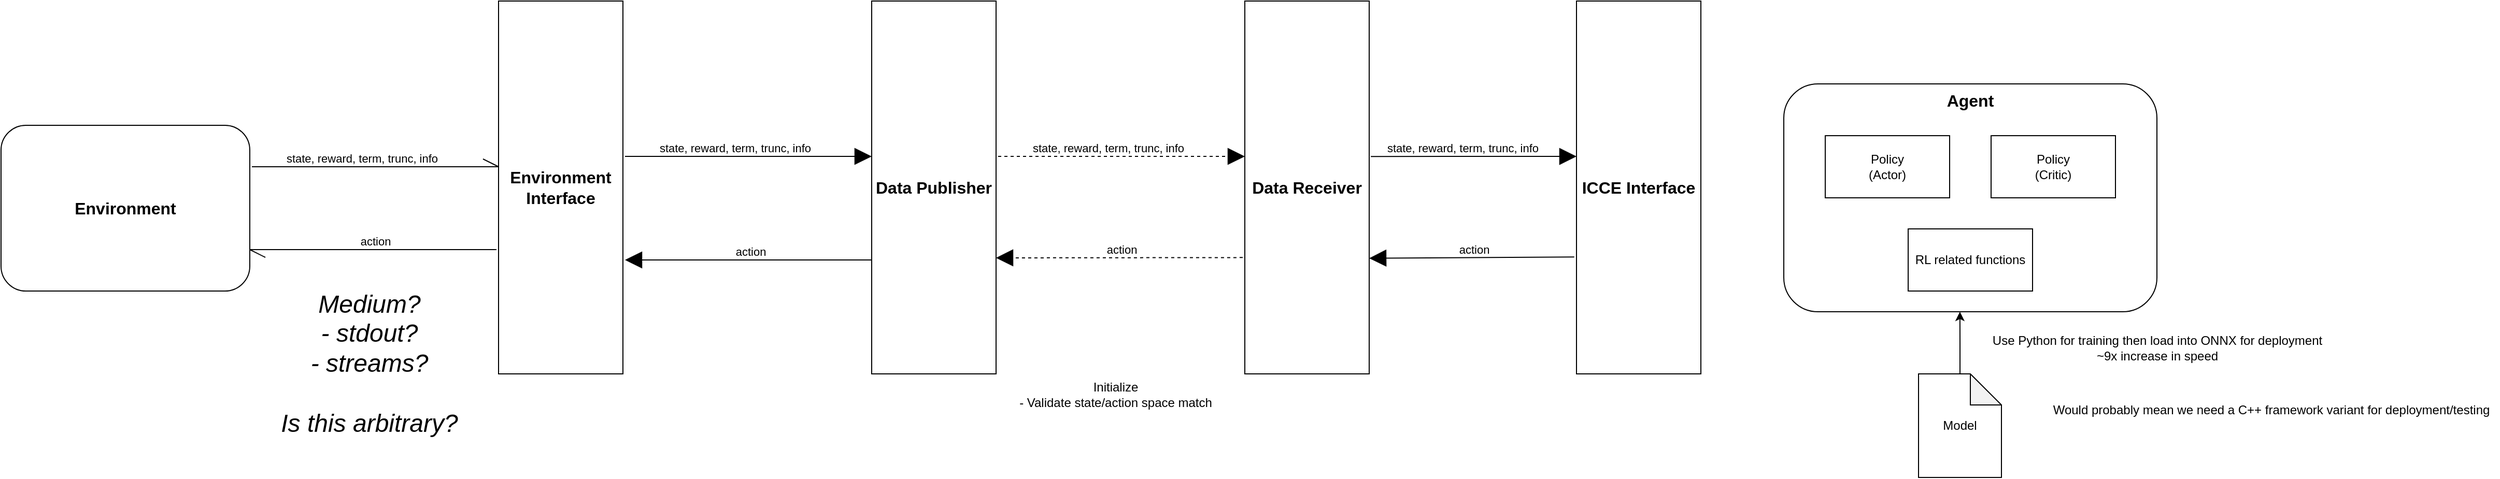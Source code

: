 <mxfile version="23.0.2" type="device" pages="2">
  <diagram name="Whiteboarding" id="PH9AvSR1vEmLvbtoWM6F">
    <mxGraphModel dx="3341" dy="992" grid="1" gridSize="10" guides="1" tooltips="1" connect="1" arrows="1" fold="1" page="1" pageScale="1" pageWidth="1654" pageHeight="1169" background="none" math="0" shadow="0">
      <root>
        <mxCell id="0" />
        <mxCell id="1" parent="0" />
        <mxCell id="WoXUu3Zfcck1Dria2_lg-7" value="" style="group;verticalAlign=top;fontStyle=1" parent="1" vertex="1" connectable="0">
          <mxGeometry x="1080" y="160" width="360" height="220" as="geometry" />
        </mxCell>
        <mxCell id="WoXUu3Zfcck1Dria2_lg-6" value="&lt;b&gt;&lt;font style=&quot;font-size: 16px;&quot;&gt;Agent&lt;/font&gt;&lt;/b&gt;" style="rounded=1;whiteSpace=wrap;html=1;verticalAlign=top;" parent="WoXUu3Zfcck1Dria2_lg-7" vertex="1">
          <mxGeometry width="360" height="220" as="geometry" />
        </mxCell>
        <mxCell id="WoXUu3Zfcck1Dria2_lg-3" value="Policy&lt;br&gt;(Actor)" style="rounded=0;whiteSpace=wrap;html=1;" parent="WoXUu3Zfcck1Dria2_lg-7" vertex="1">
          <mxGeometry x="40" y="50" width="120" height="60" as="geometry" />
        </mxCell>
        <mxCell id="WoXUu3Zfcck1Dria2_lg-4" value="Policy&lt;br&gt;(Critic)" style="rounded=0;whiteSpace=wrap;html=1;" parent="WoXUu3Zfcck1Dria2_lg-7" vertex="1">
          <mxGeometry x="200" y="50" width="120" height="60" as="geometry" />
        </mxCell>
        <mxCell id="WoXUu3Zfcck1Dria2_lg-5" value="RL related functions" style="rounded=0;whiteSpace=wrap;html=1;" parent="WoXUu3Zfcck1Dria2_lg-7" vertex="1">
          <mxGeometry x="120" y="140" width="120" height="60" as="geometry" />
        </mxCell>
        <mxCell id="WoXUu3Zfcck1Dria2_lg-8" value="Data Receiver" style="rounded=0;whiteSpace=wrap;html=1;fontStyle=1;fontSize=16;" parent="1" vertex="1">
          <mxGeometry x="560" y="80" width="120" height="360" as="geometry" />
        </mxCell>
        <mxCell id="WoXUu3Zfcck1Dria2_lg-9" value="" style="endArrow=block;html=1;rounded=0;exitX=1.013;exitY=0.328;exitDx=0;exitDy=0;exitPerimeter=0;endFill=1;endSize=14;" parent="1" edge="1">
          <mxGeometry width="50" height="50" relative="1" as="geometry">
            <mxPoint x="681.56" y="230.08" as="sourcePoint" />
            <mxPoint x="880" y="230" as="targetPoint" />
          </mxGeometry>
        </mxCell>
        <mxCell id="WoXUu3Zfcck1Dria2_lg-10" value="state, reward, term, trunc, info" style="edgeLabel;html=1;align=center;verticalAlign=middle;resizable=0;points=[];" parent="WoXUu3Zfcck1Dria2_lg-9" vertex="1" connectable="0">
          <mxGeometry x="-0.074" y="4" relative="1" as="geometry">
            <mxPoint x="-4" y="-4" as="offset" />
          </mxGeometry>
        </mxCell>
        <mxCell id="WoXUu3Zfcck1Dria2_lg-16" value="" style="endArrow=block;html=1;rounded=0;exitX=-0.006;exitY=0.714;exitDx=0;exitDy=0;exitPerimeter=0;entryX=1;entryY=0.662;entryDx=0;entryDy=0;entryPerimeter=0;endSize=14;endFill=1;" parent="1" edge="1">
          <mxGeometry width="50" height="50" relative="1" as="geometry">
            <mxPoint x="877.84" y="327.08" as="sourcePoint" />
            <mxPoint x="680" y="328.32" as="targetPoint" />
          </mxGeometry>
        </mxCell>
        <mxCell id="WoXUu3Zfcck1Dria2_lg-17" value="action" style="edgeLabel;html=1;align=center;verticalAlign=middle;resizable=0;points=[];" parent="WoXUu3Zfcck1Dria2_lg-16" vertex="1" connectable="0">
          <mxGeometry x="-0.043" y="-1" relative="1" as="geometry">
            <mxPoint x="-3" y="-7" as="offset" />
          </mxGeometry>
        </mxCell>
        <mxCell id="WoXUu3Zfcck1Dria2_lg-18" value="ICCE Interface" style="rounded=0;whiteSpace=wrap;html=1;fontStyle=1;fontSize=16;" parent="1" vertex="1">
          <mxGeometry x="880" y="80" width="120" height="360" as="geometry" />
        </mxCell>
        <mxCell id="WoXUu3Zfcck1Dria2_lg-19" value="Initialize&lt;br&gt;- Validate state/action space match" style="text;html=1;align=center;verticalAlign=middle;resizable=0;points=[];autosize=1;strokeColor=none;fillColor=none;" parent="1" vertex="1">
          <mxGeometry x="330" y="440" width="210" height="40" as="geometry" />
        </mxCell>
        <mxCell id="WoXUu3Zfcck1Dria2_lg-20" value="Data Publisher" style="rounded=0;whiteSpace=wrap;html=1;fontStyle=1;fontSize=16;" parent="1" vertex="1">
          <mxGeometry x="200" y="80" width="120" height="360" as="geometry" />
        </mxCell>
        <mxCell id="WoXUu3Zfcck1Dria2_lg-21" value="" style="endArrow=block;html=1;rounded=0;endFill=1;endSize=14;dashed=1;" parent="1" edge="1">
          <mxGeometry width="50" height="50" relative="1" as="geometry">
            <mxPoint x="322" y="230" as="sourcePoint" />
            <mxPoint x="560" y="230" as="targetPoint" />
          </mxGeometry>
        </mxCell>
        <mxCell id="WoXUu3Zfcck1Dria2_lg-22" value="state, reward, term, trunc, info" style="edgeLabel;html=1;align=center;verticalAlign=middle;resizable=0;points=[];" parent="WoXUu3Zfcck1Dria2_lg-21" vertex="1" connectable="0">
          <mxGeometry x="-0.074" y="4" relative="1" as="geometry">
            <mxPoint x="-4" y="-4" as="offset" />
          </mxGeometry>
        </mxCell>
        <mxCell id="WoXUu3Zfcck1Dria2_lg-23" value="" style="endArrow=block;html=1;rounded=0;exitX=-0.017;exitY=0.688;exitDx=0;exitDy=0;exitPerimeter=0;endSize=14;endFill=1;dashed=1;" parent="1" source="WoXUu3Zfcck1Dria2_lg-8" edge="1">
          <mxGeometry width="50" height="50" relative="1" as="geometry">
            <mxPoint x="517.84" y="327.08" as="sourcePoint" />
            <mxPoint x="320" y="328" as="targetPoint" />
          </mxGeometry>
        </mxCell>
        <mxCell id="WoXUu3Zfcck1Dria2_lg-24" value="action" style="edgeLabel;html=1;align=center;verticalAlign=middle;resizable=0;points=[];" parent="WoXUu3Zfcck1Dria2_lg-23" vertex="1" connectable="0">
          <mxGeometry x="-0.043" y="-1" relative="1" as="geometry">
            <mxPoint x="-3" y="-7" as="offset" />
          </mxGeometry>
        </mxCell>
        <mxCell id="WoXUu3Zfcck1Dria2_lg-25" value="Environment Interface" style="rounded=0;whiteSpace=wrap;html=1;fontStyle=1;fontSize=16;" parent="1" vertex="1">
          <mxGeometry x="-160" y="80" width="120" height="360" as="geometry" />
        </mxCell>
        <mxCell id="WoXUu3Zfcck1Dria2_lg-26" value="" style="endArrow=block;html=1;rounded=0;endFill=1;endSize=14;" parent="1" edge="1">
          <mxGeometry width="50" height="50" relative="1" as="geometry">
            <mxPoint x="-38" y="230" as="sourcePoint" />
            <mxPoint x="200" y="230" as="targetPoint" />
          </mxGeometry>
        </mxCell>
        <mxCell id="WoXUu3Zfcck1Dria2_lg-27" value="state, reward, term, trunc, info" style="edgeLabel;html=1;align=center;verticalAlign=middle;resizable=0;points=[];" parent="WoXUu3Zfcck1Dria2_lg-26" vertex="1" connectable="0">
          <mxGeometry x="-0.074" y="4" relative="1" as="geometry">
            <mxPoint x="-4" y="-4" as="offset" />
          </mxGeometry>
        </mxCell>
        <mxCell id="WoXUu3Zfcck1Dria2_lg-28" value="" style="endArrow=block;html=1;rounded=0;exitX=-0.017;exitY=0.688;exitDx=0;exitDy=0;exitPerimeter=0;endSize=14;endFill=1;" parent="1" edge="1">
          <mxGeometry width="50" height="50" relative="1" as="geometry">
            <mxPoint x="200" y="330" as="sourcePoint" />
            <mxPoint x="-38" y="330" as="targetPoint" />
          </mxGeometry>
        </mxCell>
        <mxCell id="WoXUu3Zfcck1Dria2_lg-29" value="action" style="edgeLabel;html=1;align=center;verticalAlign=middle;resizable=0;points=[];" parent="WoXUu3Zfcck1Dria2_lg-28" vertex="1" connectable="0">
          <mxGeometry x="-0.043" y="-1" relative="1" as="geometry">
            <mxPoint x="-3" y="-7" as="offset" />
          </mxGeometry>
        </mxCell>
        <mxCell id="WoXUu3Zfcck1Dria2_lg-30" value="Environment" style="rounded=1;whiteSpace=wrap;html=1;fontSize=16;fontStyle=1" parent="1" vertex="1">
          <mxGeometry x="-640" y="200" width="240" height="160" as="geometry" />
        </mxCell>
        <mxCell id="WoXUu3Zfcck1Dria2_lg-31" value="" style="endArrow=openAsync;html=1;rounded=0;endFill=0;endSize=14;" parent="1" edge="1">
          <mxGeometry width="50" height="50" relative="1" as="geometry">
            <mxPoint x="-398" y="240" as="sourcePoint" />
            <mxPoint x="-160" y="240" as="targetPoint" />
          </mxGeometry>
        </mxCell>
        <mxCell id="WoXUu3Zfcck1Dria2_lg-32" value="state, reward, term, trunc, info" style="edgeLabel;html=1;align=center;verticalAlign=middle;resizable=0;points=[];" parent="WoXUu3Zfcck1Dria2_lg-31" vertex="1" connectable="0">
          <mxGeometry x="-0.074" y="4" relative="1" as="geometry">
            <mxPoint x="-4" y="-4" as="offset" />
          </mxGeometry>
        </mxCell>
        <mxCell id="WoXUu3Zfcck1Dria2_lg-33" value="" style="endArrow=openAsync;html=1;rounded=0;exitX=-0.017;exitY=0.688;exitDx=0;exitDy=0;exitPerimeter=0;endSize=14;endFill=0;" parent="1" edge="1">
          <mxGeometry width="50" height="50" relative="1" as="geometry">
            <mxPoint x="-162" y="320" as="sourcePoint" />
            <mxPoint x="-400" y="320" as="targetPoint" />
          </mxGeometry>
        </mxCell>
        <mxCell id="WoXUu3Zfcck1Dria2_lg-34" value="action" style="edgeLabel;html=1;align=center;verticalAlign=middle;resizable=0;points=[];" parent="WoXUu3Zfcck1Dria2_lg-33" vertex="1" connectable="0">
          <mxGeometry x="-0.043" y="-1" relative="1" as="geometry">
            <mxPoint x="-3" y="-7" as="offset" />
          </mxGeometry>
        </mxCell>
        <mxCell id="Xa16wMlhfJpcei7RpLIW-1" value="Medium?&lt;br&gt;- stdout?&lt;br&gt;- streams?&lt;br&gt;&lt;br&gt;Is this arbitrary?" style="text;html=1;align=center;verticalAlign=middle;resizable=0;points=[];autosize=1;strokeColor=none;fillColor=none;fontSize=24;fontStyle=2" parent="1" vertex="1">
          <mxGeometry x="-380" y="350" width="190" height="160" as="geometry" />
        </mxCell>
        <mxCell id="Xa16wMlhfJpcei7RpLIW-2" value="Model" style="shape=note;whiteSpace=wrap;html=1;backgroundOutline=1;darkOpacity=0.05;" parent="1" vertex="1">
          <mxGeometry x="1210" y="440" width="80" height="100" as="geometry" />
        </mxCell>
        <mxCell id="Xa16wMlhfJpcei7RpLIW-4" style="edgeStyle=orthogonalEdgeStyle;rounded=0;orthogonalLoop=1;jettySize=auto;html=1;entryX=0.472;entryY=1;entryDx=0;entryDy=0;entryPerimeter=0;" parent="1" source="Xa16wMlhfJpcei7RpLIW-2" target="WoXUu3Zfcck1Dria2_lg-6" edge="1">
          <mxGeometry relative="1" as="geometry" />
        </mxCell>
        <mxCell id="Xa16wMlhfJpcei7RpLIW-5" value="Use Python for training then load into ONNX for deployment&lt;br&gt;~9x increase in speed" style="text;html=1;align=center;verticalAlign=middle;resizable=0;points=[];autosize=1;strokeColor=none;fillColor=none;" parent="1" vertex="1">
          <mxGeometry x="1270" y="395" width="340" height="40" as="geometry" />
        </mxCell>
        <mxCell id="Xa16wMlhfJpcei7RpLIW-6" value="Would probably mean we need a C++ framework variant for deployment/testing" style="text;html=1;align=center;verticalAlign=middle;resizable=0;points=[];autosize=1;strokeColor=none;fillColor=none;" parent="1" vertex="1">
          <mxGeometry x="1330" y="460" width="440" height="30" as="geometry" />
        </mxCell>
      </root>
    </mxGraphModel>
  </diagram>
  <diagram id="vMoOwpKKKuJOUi8mnSqp" name="SARL - Component Diagram">
    <mxGraphModel dx="1434" dy="843" grid="1" gridSize="10" guides="1" tooltips="1" connect="1" arrows="1" fold="1" page="1" pageScale="1" pageWidth="1654" pageHeight="1169" math="0" shadow="0">
      <root>
        <mxCell id="0" />
        <mxCell id="1" parent="0" />
        <mxCell id="Noiup3ju1ZRZX4Jv34_w-6" value="ICCE Architecture" style="shape=umlFrame;whiteSpace=wrap;html=1;pointerEvents=0;recursiveResize=0;container=1;collapsible=0;width=160;" parent="1" vertex="1">
          <mxGeometry x="40" y="40" width="1860" height="320" as="geometry" />
        </mxCell>
        <mxCell id="FXXFiLIq8efipxxUjH87-5" value="" style="group" parent="Noiup3ju1ZRZX4Jv34_w-6" vertex="1" connectable="0">
          <mxGeometry x="1040" y="120" width="190" height="120" as="geometry" />
        </mxCell>
        <mxCell id="Noiup3ju1ZRZX4Jv34_w-9" value="«Component»&lt;br&gt;&lt;b&gt;ICCE Endpoint&lt;/b&gt;" style="html=1;dropTarget=0;whiteSpace=wrap;" parent="FXXFiLIq8efipxxUjH87-5" vertex="1">
          <mxGeometry x="10" width="180" height="120" as="geometry" />
        </mxCell>
        <mxCell id="Noiup3ju1ZRZX4Jv34_w-10" value="" style="shape=module;jettyWidth=8;jettyHeight=4;" parent="Noiup3ju1ZRZX4Jv34_w-9" vertex="1">
          <mxGeometry x="1" width="20" height="20" relative="1" as="geometry">
            <mxPoint x="-27" y="7" as="offset" />
          </mxGeometry>
        </mxCell>
        <mxCell id="FXXFiLIq8efipxxUjH87-3" value="" style="rounded=0;whiteSpace=wrap;html=1;" parent="FXXFiLIq8efipxxUjH87-5" vertex="1">
          <mxGeometry y="40" width="20" height="20" as="geometry" />
        </mxCell>
        <mxCell id="FXXFiLIq8efipxxUjH87-4" value="" style="rounded=0;whiteSpace=wrap;html=1;" parent="FXXFiLIq8efipxxUjH87-5" vertex="1">
          <mxGeometry y="80" width="20" height="20" as="geometry" />
        </mxCell>
        <mxCell id="FXXFiLIq8efipxxUjH87-14" value="" style="group" parent="Noiup3ju1ZRZX4Jv34_w-6" vertex="1" connectable="0">
          <mxGeometry x="40" y="120" width="190" height="120" as="geometry" />
        </mxCell>
        <mxCell id="FXXFiLIq8efipxxUjH87-15" value="«Component»&lt;br&gt;&lt;b&gt;Environment&lt;/b&gt;" style="html=1;dropTarget=0;whiteSpace=wrap;" parent="FXXFiLIq8efipxxUjH87-14" vertex="1">
          <mxGeometry width="180" height="120" as="geometry" />
        </mxCell>
        <mxCell id="FXXFiLIq8efipxxUjH87-16" value="" style="shape=module;jettyWidth=8;jettyHeight=4;" parent="FXXFiLIq8efipxxUjH87-15" vertex="1">
          <mxGeometry x="1" width="20" height="20" relative="1" as="geometry">
            <mxPoint x="-27" y="7" as="offset" />
          </mxGeometry>
        </mxCell>
        <mxCell id="FXXFiLIq8efipxxUjH87-17" value="" style="rounded=0;whiteSpace=wrap;html=1;" parent="FXXFiLIq8efipxxUjH87-14" vertex="1">
          <mxGeometry x="170" y="40" width="20" height="20" as="geometry" />
        </mxCell>
        <mxCell id="FXXFiLIq8efipxxUjH87-18" value="" style="rounded=0;whiteSpace=wrap;html=1;" parent="FXXFiLIq8efipxxUjH87-14" vertex="1">
          <mxGeometry x="170" y="80" width="20" height="20" as="geometry" />
        </mxCell>
        <mxCell id="FXXFiLIq8efipxxUjH87-22" value="" style="group" parent="Noiup3ju1ZRZX4Jv34_w-6" vertex="1" connectable="0">
          <mxGeometry x="380" y="120" width="200" height="120" as="geometry" />
        </mxCell>
        <mxCell id="Noiup3ju1ZRZX4Jv34_w-7" value="«Component»&lt;br&gt;&lt;b&gt;Environment Driver&lt;/b&gt;&lt;br&gt;&lt;i&gt;(Implement for each env)&lt;/i&gt;" style="html=1;dropTarget=0;whiteSpace=wrap;" parent="FXXFiLIq8efipxxUjH87-22" vertex="1">
          <mxGeometry x="10" width="180" height="120" as="geometry" />
        </mxCell>
        <mxCell id="Noiup3ju1ZRZX4Jv34_w-8" value="" style="shape=module;jettyWidth=8;jettyHeight=4;" parent="Noiup3ju1ZRZX4Jv34_w-7" vertex="1">
          <mxGeometry x="1" width="20" height="20" relative="1" as="geometry">
            <mxPoint x="-27" y="7" as="offset" />
          </mxGeometry>
        </mxCell>
        <mxCell id="FXXFiLIq8efipxxUjH87-19" value="" style="rounded=0;whiteSpace=wrap;html=1;" parent="FXXFiLIq8efipxxUjH87-22" vertex="1">
          <mxGeometry y="40" width="20" height="20" as="geometry" />
        </mxCell>
        <mxCell id="FXXFiLIq8efipxxUjH87-20" value="" style="rounded=0;whiteSpace=wrap;html=1;" parent="FXXFiLIq8efipxxUjH87-22" vertex="1">
          <mxGeometry y="80" width="20" height="20" as="geometry" />
        </mxCell>
        <mxCell id="FXXFiLIq8efipxxUjH87-23" value="" style="rounded=0;orthogonalLoop=1;jettySize=auto;html=1;endArrow=halfCircle;endFill=0;endSize=6;strokeWidth=1;sketch=0;exitX=0;exitY=0.5;exitDx=0;exitDy=0;" parent="Noiup3ju1ZRZX4Jv34_w-6" source="FXXFiLIq8efipxxUjH87-19" target="FXXFiLIq8efipxxUjH87-25" edge="1">
          <mxGeometry relative="1" as="geometry">
            <mxPoint x="290" y="165" as="sourcePoint" />
          </mxGeometry>
        </mxCell>
        <mxCell id="FXXFiLIq8efipxxUjH87-24" value="" style="rounded=0;orthogonalLoop=1;jettySize=auto;html=1;endArrow=oval;endFill=0;sketch=0;sourcePerimeterSpacing=0;targetPerimeterSpacing=0;endSize=10;exitX=1;exitY=0.5;exitDx=0;exitDy=0;" parent="Noiup3ju1ZRZX4Jv34_w-6" source="FXXFiLIq8efipxxUjH87-17" target="FXXFiLIq8efipxxUjH87-25" edge="1">
          <mxGeometry relative="1" as="geometry">
            <mxPoint x="250" y="165" as="sourcePoint" />
          </mxGeometry>
        </mxCell>
        <mxCell id="FXXFiLIq8efipxxUjH87-27" value="&lt;div style=&quot;text-align: left;&quot;&gt;state&lt;/div&gt;&lt;div style=&quot;text-align: left;&quot;&gt;reward&lt;/div&gt;&lt;div style=&quot;text-align: left;&quot;&gt;term&lt;/div&gt;&lt;div style=&quot;text-align: left;&quot;&gt;trunc&lt;/div&gt;" style="edgeLabel;html=1;align=center;verticalAlign=middle;resizable=0;points=[];fontSize=8;" parent="FXXFiLIq8efipxxUjH87-24" vertex="1" connectable="0">
          <mxGeometry x="0.095" y="-1" relative="1" as="geometry">
            <mxPoint x="-15" y="-31" as="offset" />
          </mxGeometry>
        </mxCell>
        <mxCell id="FXXFiLIq8efipxxUjH87-25" value="" style="ellipse;whiteSpace=wrap;html=1;align=center;aspect=fixed;fillColor=none;strokeColor=none;resizable=0;perimeter=centerPerimeter;rotatable=0;allowArrows=0;points=[];outlineConnect=1;" parent="Noiup3ju1ZRZX4Jv34_w-6" vertex="1">
          <mxGeometry x="300" y="165" width="10" height="10" as="geometry" />
        </mxCell>
        <mxCell id="FXXFiLIq8efipxxUjH87-28" value="" style="group" parent="Noiup3ju1ZRZX4Jv34_w-6" vertex="1" connectable="0">
          <mxGeometry x="640" y="120" width="200" height="120" as="geometry" />
        </mxCell>
        <mxCell id="FXXFiLIq8efipxxUjH87-29" value="«Component»&lt;br&gt;&lt;b&gt;Environment Endpoint&lt;/b&gt;" style="html=1;dropTarget=0;whiteSpace=wrap;" parent="FXXFiLIq8efipxxUjH87-28" vertex="1">
          <mxGeometry x="10" width="180" height="120" as="geometry" />
        </mxCell>
        <mxCell id="FXXFiLIq8efipxxUjH87-30" value="" style="shape=module;jettyWidth=8;jettyHeight=4;" parent="FXXFiLIq8efipxxUjH87-29" vertex="1">
          <mxGeometry x="1" width="20" height="20" relative="1" as="geometry">
            <mxPoint x="-27" y="7" as="offset" />
          </mxGeometry>
        </mxCell>
        <mxCell id="FXXFiLIq8efipxxUjH87-31" value="" style="rounded=0;whiteSpace=wrap;html=1;" parent="FXXFiLIq8efipxxUjH87-28" vertex="1">
          <mxGeometry x="180" y="40" width="20" height="20" as="geometry" />
        </mxCell>
        <mxCell id="FXXFiLIq8efipxxUjH87-32" value="" style="rounded=0;whiteSpace=wrap;html=1;" parent="FXXFiLIq8efipxxUjH87-28" vertex="1">
          <mxGeometry x="180" y="80" width="20" height="20" as="geometry" />
        </mxCell>
        <mxCell id="FXXFiLIq8efipxxUjH87-35" value="" style="rounded=0;orthogonalLoop=1;jettySize=auto;html=1;endArrow=halfCircle;endFill=0;endSize=6;strokeWidth=1;sketch=0;exitX=1;exitY=0.5;exitDx=0;exitDy=0;" parent="Noiup3ju1ZRZX4Jv34_w-6" source="FXXFiLIq8efipxxUjH87-18" target="FXXFiLIq8efipxxUjH87-37" edge="1">
          <mxGeometry relative="1" as="geometry">
            <mxPoint x="320" y="225" as="sourcePoint" />
          </mxGeometry>
        </mxCell>
        <mxCell id="FXXFiLIq8efipxxUjH87-39" value="action" style="edgeLabel;html=1;align=center;verticalAlign=middle;resizable=0;points=[];fontSize=8;" parent="FXXFiLIq8efipxxUjH87-35" vertex="1" connectable="0">
          <mxGeometry x="-0.627" y="-1" relative="1" as="geometry">
            <mxPoint x="8" y="19" as="offset" />
          </mxGeometry>
        </mxCell>
        <mxCell id="FXXFiLIq8efipxxUjH87-36" value="" style="rounded=0;orthogonalLoop=1;jettySize=auto;html=1;endArrow=oval;endFill=0;sketch=0;sourcePerimeterSpacing=0;targetPerimeterSpacing=0;endSize=10;exitX=0;exitY=0.5;exitDx=0;exitDy=0;" parent="Noiup3ju1ZRZX4Jv34_w-6" source="FXXFiLIq8efipxxUjH87-20" target="FXXFiLIq8efipxxUjH87-37" edge="1">
          <mxGeometry relative="1" as="geometry">
            <mxPoint x="280" y="225" as="sourcePoint" />
          </mxGeometry>
        </mxCell>
        <mxCell id="FXXFiLIq8efipxxUjH87-37" value="" style="ellipse;whiteSpace=wrap;html=1;align=center;aspect=fixed;fillColor=none;strokeColor=none;resizable=0;perimeter=centerPerimeter;rotatable=0;allowArrows=0;points=[];outlineConnect=1;" parent="Noiup3ju1ZRZX4Jv34_w-6" vertex="1">
          <mxGeometry x="300" y="205" width="10" height="10" as="geometry" />
        </mxCell>
        <mxCell id="FXXFiLIq8efipxxUjH87-42" style="edgeStyle=orthogonalEdgeStyle;rounded=0;orthogonalLoop=1;jettySize=auto;html=1;exitX=0;exitY=0.75;exitDx=0;exitDy=0;entryX=1;entryY=0.75;entryDx=0;entryDy=0;" parent="Noiup3ju1ZRZX4Jv34_w-6" source="FXXFiLIq8efipxxUjH87-29" target="Noiup3ju1ZRZX4Jv34_w-7" edge="1">
          <mxGeometry relative="1" as="geometry" />
        </mxCell>
        <mxCell id="FXXFiLIq8efipxxUjH87-46" value="action" style="edgeLabel;html=1;align=center;verticalAlign=middle;resizable=0;points=[];fontSize=8;" parent="FXXFiLIq8efipxxUjH87-42" vertex="1" connectable="0">
          <mxGeometry x="0.325" y="-1" relative="1" as="geometry">
            <mxPoint x="-4" y="11" as="offset" />
          </mxGeometry>
        </mxCell>
        <mxCell id="FXXFiLIq8efipxxUjH87-43" style="edgeStyle=orthogonalEdgeStyle;rounded=0;orthogonalLoop=1;jettySize=auto;html=1;exitX=1;exitY=0.25;exitDx=0;exitDy=0;entryX=0;entryY=0.25;entryDx=0;entryDy=0;" parent="Noiup3ju1ZRZX4Jv34_w-6" source="Noiup3ju1ZRZX4Jv34_w-7" target="FXXFiLIq8efipxxUjH87-29" edge="1">
          <mxGeometry relative="1" as="geometry" />
        </mxCell>
        <mxCell id="FXXFiLIq8efipxxUjH87-45" value="&lt;div style=&quot;border-color: var(--border-color); font-size: 8px; text-align: left;&quot;&gt;state&lt;/div&gt;&lt;div style=&quot;border-color: var(--border-color); font-size: 8px; text-align: left;&quot;&gt;reward&lt;/div&gt;&lt;div style=&quot;border-color: var(--border-color); font-size: 8px; text-align: left;&quot;&gt;term&lt;/div&gt;&lt;div style=&quot;border-color: var(--border-color); font-size: 8px; text-align: left;&quot;&gt;trunc&lt;/div&gt;" style="edgeLabel;html=1;align=center;verticalAlign=middle;resizable=0;points=[];" parent="FXXFiLIq8efipxxUjH87-43" vertex="1" connectable="0">
          <mxGeometry x="-0.352" y="2" relative="1" as="geometry">
            <mxPoint x="-2" y="-28" as="offset" />
          </mxGeometry>
        </mxCell>
        <mxCell id="FXXFiLIq8efipxxUjH87-47" value="Environment" style="shape=umlFrame;whiteSpace=wrap;html=1;pointerEvents=0;width=100;height=30;" parent="Noiup3ju1ZRZX4Jv34_w-6" vertex="1">
          <mxGeometry x="20" y="40" width="860" height="260" as="geometry" />
        </mxCell>
        <mxCell id="FXXFiLIq8efipxxUjH87-49" value="" style="rounded=0;orthogonalLoop=1;jettySize=auto;html=1;endArrow=halfCircle;endFill=0;endSize=6;strokeWidth=1;sketch=0;exitX=0;exitY=0.5;exitDx=0;exitDy=0;" parent="Noiup3ju1ZRZX4Jv34_w-6" source="FXXFiLIq8efipxxUjH87-3" target="FXXFiLIq8efipxxUjH87-51" edge="1">
          <mxGeometry relative="1" as="geometry">
            <mxPoint x="970" y="130" as="sourcePoint" />
          </mxGeometry>
        </mxCell>
        <mxCell id="FXXFiLIq8efipxxUjH87-50" value="" style="rounded=0;orthogonalLoop=1;jettySize=auto;html=1;endArrow=oval;endFill=0;sketch=0;sourcePerimeterSpacing=0;targetPerimeterSpacing=0;endSize=10;exitX=1;exitY=0.5;exitDx=0;exitDy=0;" parent="Noiup3ju1ZRZX4Jv34_w-6" source="FXXFiLIq8efipxxUjH87-31" target="FXXFiLIq8efipxxUjH87-51" edge="1">
          <mxGeometry relative="1" as="geometry">
            <mxPoint x="930" y="130" as="sourcePoint" />
          </mxGeometry>
        </mxCell>
        <mxCell id="FXXFiLIq8efipxxUjH87-66" value="&lt;div style=&quot;border-color: var(--border-color); font-size: 8px; text-align: left;&quot;&gt;state&lt;/div&gt;&lt;div style=&quot;border-color: var(--border-color); font-size: 8px; text-align: left;&quot;&gt;reward&lt;/div&gt;&lt;div style=&quot;border-color: var(--border-color); font-size: 8px; text-align: left;&quot;&gt;term&lt;/div&gt;&lt;div style=&quot;border-color: var(--border-color); font-size: 8px; text-align: left;&quot;&gt;trunc&lt;/div&gt;" style="edgeLabel;html=1;align=center;verticalAlign=middle;resizable=0;points=[];" parent="FXXFiLIq8efipxxUjH87-50" vertex="1" connectable="0">
          <mxGeometry x="0.113" y="-1" relative="1" as="geometry">
            <mxPoint x="26" y="-31" as="offset" />
          </mxGeometry>
        </mxCell>
        <mxCell id="FXXFiLIq8efipxxUjH87-51" value="" style="ellipse;whiteSpace=wrap;html=1;align=center;aspect=fixed;fillColor=none;strokeColor=none;resizable=0;perimeter=centerPerimeter;rotatable=0;allowArrows=0;points=[];outlineConnect=1;" parent="Noiup3ju1ZRZX4Jv34_w-6" vertex="1">
          <mxGeometry x="950" y="165" width="10" height="10" as="geometry" />
        </mxCell>
        <mxCell id="FXXFiLIq8efipxxUjH87-52" value="" style="rounded=0;orthogonalLoop=1;jettySize=auto;html=1;endArrow=halfCircle;endFill=0;endSize=6;strokeWidth=1;sketch=0;exitX=1;exitY=0.5;exitDx=0;exitDy=0;" parent="Noiup3ju1ZRZX4Jv34_w-6" source="FXXFiLIq8efipxxUjH87-32" target="FXXFiLIq8efipxxUjH87-54" edge="1">
          <mxGeometry relative="1" as="geometry">
            <mxPoint x="970" y="180" as="sourcePoint" />
          </mxGeometry>
        </mxCell>
        <mxCell id="FXXFiLIq8efipxxUjH87-67" value="action" style="edgeLabel;html=1;align=center;verticalAlign=middle;resizable=0;points=[];fontSize=8;" parent="FXXFiLIq8efipxxUjH87-52" vertex="1" connectable="0">
          <mxGeometry x="0.603" y="-1" relative="1" as="geometry">
            <mxPoint x="-2" y="9" as="offset" />
          </mxGeometry>
        </mxCell>
        <mxCell id="FXXFiLIq8efipxxUjH87-53" value="" style="rounded=0;orthogonalLoop=1;jettySize=auto;html=1;endArrow=oval;endFill=0;sketch=0;sourcePerimeterSpacing=0;targetPerimeterSpacing=0;endSize=10;exitX=0;exitY=0.5;exitDx=0;exitDy=0;" parent="Noiup3ju1ZRZX4Jv34_w-6" source="FXXFiLIq8efipxxUjH87-4" target="FXXFiLIq8efipxxUjH87-54" edge="1">
          <mxGeometry relative="1" as="geometry">
            <mxPoint x="930" y="180" as="sourcePoint" />
          </mxGeometry>
        </mxCell>
        <mxCell id="FXXFiLIq8efipxxUjH87-54" value="" style="ellipse;whiteSpace=wrap;html=1;align=center;aspect=fixed;fillColor=none;strokeColor=none;resizable=0;perimeter=centerPerimeter;rotatable=0;allowArrows=0;points=[];outlineConnect=1;" parent="Noiup3ju1ZRZX4Jv34_w-6" vertex="1">
          <mxGeometry x="950" y="205" width="10" height="10" as="geometry" />
        </mxCell>
        <mxCell id="FXXFiLIq8efipxxUjH87-56" value="ICCE" style="shape=umlFrame;whiteSpace=wrap;html=1;pointerEvents=0;width=80;height=30;" parent="Noiup3ju1ZRZX4Jv34_w-6" vertex="1">
          <mxGeometry x="1010" y="40" width="810" height="260" as="geometry" />
        </mxCell>
        <mxCell id="FXXFiLIq8efipxxUjH87-57" value="" style="group" parent="Noiup3ju1ZRZX4Jv34_w-6" vertex="1" connectable="0">
          <mxGeometry x="1300" y="120" width="190" height="120" as="geometry" />
        </mxCell>
        <mxCell id="FXXFiLIq8efipxxUjH87-58" value="«Component»&lt;br&gt;&lt;b&gt;ICCE Driver&lt;/b&gt;" style="html=1;dropTarget=0;whiteSpace=wrap;" parent="FXXFiLIq8efipxxUjH87-57" vertex="1">
          <mxGeometry x="10" width="180" height="120" as="geometry" />
        </mxCell>
        <mxCell id="FXXFiLIq8efipxxUjH87-59" value="" style="shape=module;jettyWidth=8;jettyHeight=4;" parent="FXXFiLIq8efipxxUjH87-58" vertex="1">
          <mxGeometry x="1" width="20" height="20" relative="1" as="geometry">
            <mxPoint x="-27" y="7" as="offset" />
          </mxGeometry>
        </mxCell>
        <mxCell id="FXXFiLIq8efipxxUjH87-62" style="edgeStyle=orthogonalEdgeStyle;rounded=0;orthogonalLoop=1;jettySize=auto;html=1;exitX=1;exitY=0.25;exitDx=0;exitDy=0;entryX=0;entryY=0.25;entryDx=0;entryDy=0;" parent="Noiup3ju1ZRZX4Jv34_w-6" source="Noiup3ju1ZRZX4Jv34_w-9" target="FXXFiLIq8efipxxUjH87-58" edge="1">
          <mxGeometry relative="1" as="geometry" />
        </mxCell>
        <mxCell id="FXXFiLIq8efipxxUjH87-64" value="&lt;div style=&quot;border-color: var(--border-color); font-size: 8px; text-align: left;&quot;&gt;state&lt;/div&gt;&lt;div style=&quot;border-color: var(--border-color); font-size: 8px; text-align: left;&quot;&gt;reward&lt;/div&gt;&lt;div style=&quot;border-color: var(--border-color); font-size: 8px; text-align: left;&quot;&gt;term&lt;/div&gt;&lt;div style=&quot;border-color: var(--border-color); font-size: 8px; text-align: left;&quot;&gt;trunc&lt;/div&gt;" style="edgeLabel;html=1;align=center;verticalAlign=middle;resizable=0;points=[];" parent="FXXFiLIq8efipxxUjH87-62" vertex="1" connectable="0">
          <mxGeometry x="-0.511" y="2" relative="1" as="geometry">
            <mxPoint y="-28" as="offset" />
          </mxGeometry>
        </mxCell>
        <mxCell id="FXXFiLIq8efipxxUjH87-63" style="edgeStyle=orthogonalEdgeStyle;rounded=0;orthogonalLoop=1;jettySize=auto;html=1;exitX=0;exitY=0.75;exitDx=0;exitDy=0;entryX=1;entryY=0.75;entryDx=0;entryDy=0;" parent="Noiup3ju1ZRZX4Jv34_w-6" source="FXXFiLIq8efipxxUjH87-58" target="Noiup3ju1ZRZX4Jv34_w-9" edge="1">
          <mxGeometry relative="1" as="geometry" />
        </mxCell>
        <mxCell id="FXXFiLIq8efipxxUjH87-65" value="action" style="edgeLabel;html=1;align=center;verticalAlign=middle;resizable=0;points=[];fontSize=8;" parent="FXXFiLIq8efipxxUjH87-63" vertex="1" connectable="0">
          <mxGeometry x="0.268" y="2" relative="1" as="geometry">
            <mxPoint x="-9" y="8" as="offset" />
          </mxGeometry>
        </mxCell>
        <mxCell id="KOshQ13S9vSQlU5ULgJY-11" value="" style="group" vertex="1" connectable="0" parent="Noiup3ju1ZRZX4Jv34_w-6">
          <mxGeometry x="1610" y="120" width="190" height="120" as="geometry" />
        </mxCell>
        <mxCell id="KOshQ13S9vSQlU5ULgJY-7" value="«Component»&lt;br&gt;&lt;b&gt;ICCE&lt;/b&gt;" style="html=1;dropTarget=0;whiteSpace=wrap;" vertex="1" parent="KOshQ13S9vSQlU5ULgJY-11">
          <mxGeometry x="10" width="180" height="120" as="geometry" />
        </mxCell>
        <mxCell id="KOshQ13S9vSQlU5ULgJY-8" value="" style="shape=module;jettyWidth=8;jettyHeight=4;" vertex="1" parent="KOshQ13S9vSQlU5ULgJY-7">
          <mxGeometry x="1" width="20" height="20" relative="1" as="geometry">
            <mxPoint x="-27" y="7" as="offset" />
          </mxGeometry>
        </mxCell>
        <mxCell id="KOshQ13S9vSQlU5ULgJY-12" style="edgeStyle=orthogonalEdgeStyle;rounded=0;orthogonalLoop=1;jettySize=auto;html=1;exitX=1;exitY=0.25;exitDx=0;exitDy=0;entryX=0;entryY=0.25;entryDx=0;entryDy=0;" edge="1" parent="Noiup3ju1ZRZX4Jv34_w-6" source="FXXFiLIq8efipxxUjH87-58" target="KOshQ13S9vSQlU5ULgJY-7">
          <mxGeometry relative="1" as="geometry" />
        </mxCell>
        <mxCell id="KOshQ13S9vSQlU5ULgJY-14" value="&lt;div style=&quot;border-color: var(--border-color); font-size: 8px; text-align: left;&quot;&gt;state&lt;/div&gt;&lt;div style=&quot;border-color: var(--border-color); font-size: 8px; text-align: left;&quot;&gt;reward&lt;/div&gt;&lt;div style=&quot;border-color: var(--border-color); font-size: 8px; text-align: left;&quot;&gt;term&lt;/div&gt;&lt;div style=&quot;border-color: var(--border-color); font-size: 8px; text-align: left;&quot;&gt;trunc&lt;/div&gt;" style="edgeLabel;html=1;align=center;verticalAlign=middle;resizable=0;points=[];" vertex="1" connectable="0" parent="KOshQ13S9vSQlU5ULgJY-12">
          <mxGeometry x="-0.432" relative="1" as="geometry">
            <mxPoint x="13" y="-30" as="offset" />
          </mxGeometry>
        </mxCell>
        <mxCell id="KOshQ13S9vSQlU5ULgJY-13" style="edgeStyle=orthogonalEdgeStyle;rounded=0;orthogonalLoop=1;jettySize=auto;html=1;exitX=0;exitY=0.75;exitDx=0;exitDy=0;entryX=1;entryY=0.75;entryDx=0;entryDy=0;" edge="1" parent="Noiup3ju1ZRZX4Jv34_w-6" source="KOshQ13S9vSQlU5ULgJY-7" target="FXXFiLIq8efipxxUjH87-58">
          <mxGeometry relative="1" as="geometry" />
        </mxCell>
        <mxCell id="KOshQ13S9vSQlU5ULgJY-15" value="action" style="edgeLabel;html=1;align=center;verticalAlign=middle;resizable=0;points=[];fontSize=8;" vertex="1" connectable="0" parent="KOshQ13S9vSQlU5ULgJY-13">
          <mxGeometry x="0.398" relative="1" as="geometry">
            <mxPoint x="11" y="10" as="offset" />
          </mxGeometry>
        </mxCell>
        <mxCell id="KOshQ13S9vSQlU5ULgJY-17" value="Environment Interface" style="shape=umlFrame;whiteSpace=wrap;html=1;pointerEvents=0;recursiveResize=0;container=1;collapsible=0;width=160;" vertex="1" parent="Noiup3ju1ZRZX4Jv34_w-6">
          <mxGeometry x="370" y="80" width="490" height="200" as="geometry" />
        </mxCell>
        <mxCell id="KOshQ13S9vSQlU5ULgJY-18" value="ICCE Interface" style="shape=umlFrame;whiteSpace=wrap;html=1;pointerEvents=0;recursiveResize=0;container=1;collapsible=0;width=160;" vertex="1" parent="Noiup3ju1ZRZX4Jv34_w-6">
          <mxGeometry x="1030" y="80" width="490" height="200" as="geometry" />
        </mxCell>
      </root>
    </mxGraphModel>
  </diagram>
</mxfile>
